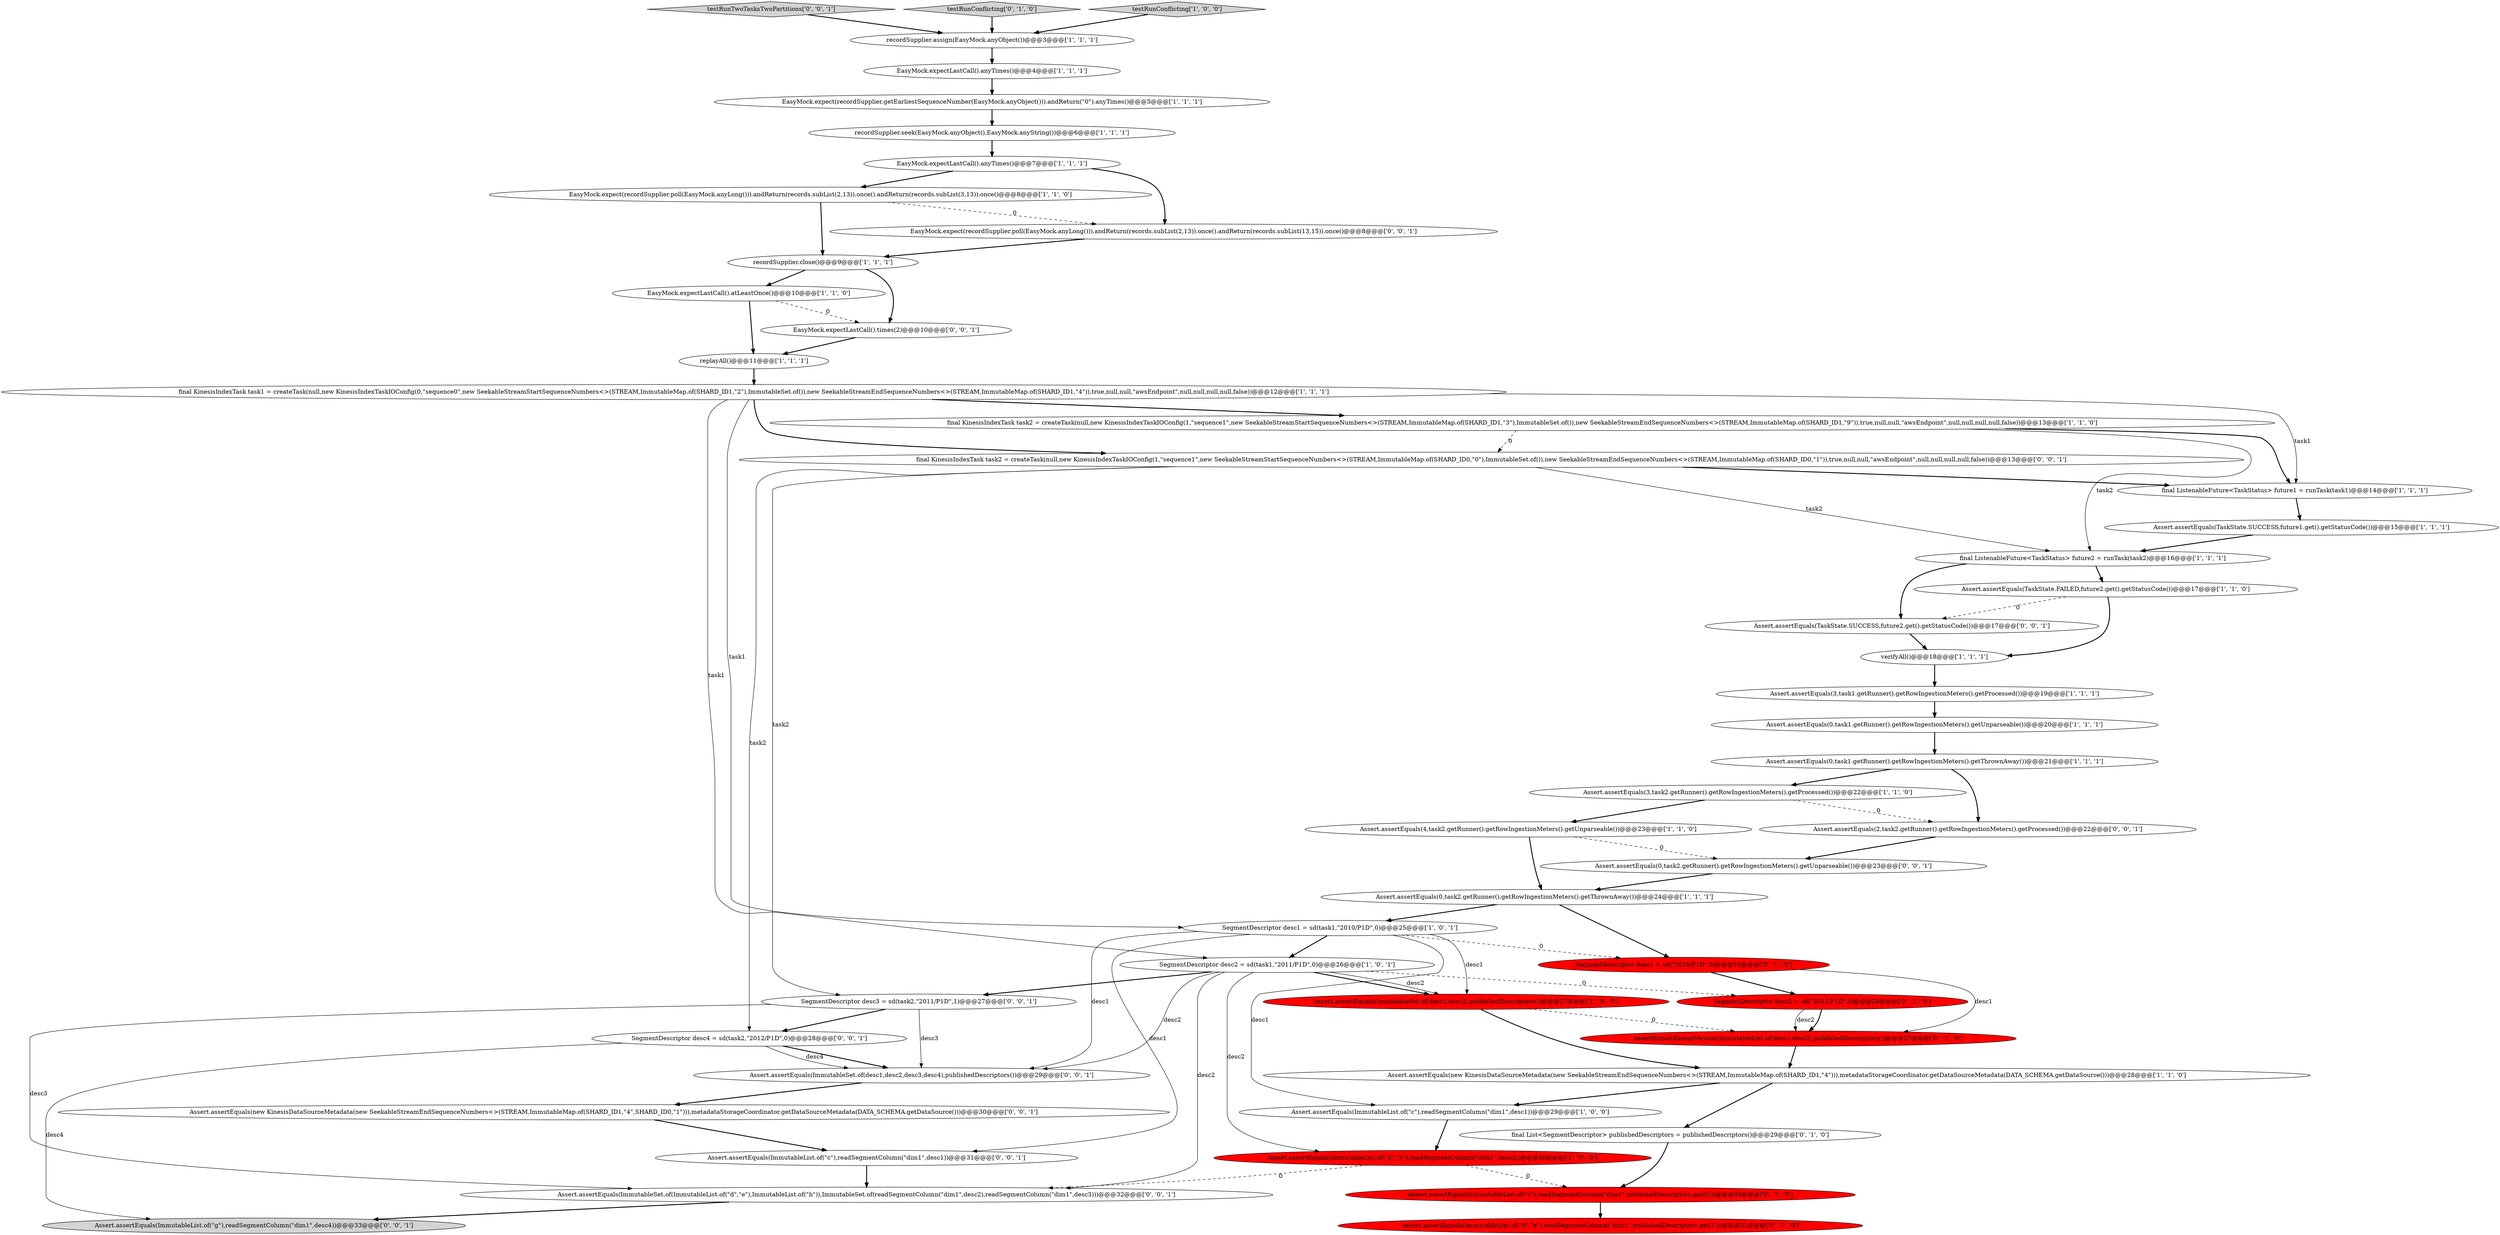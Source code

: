 digraph {
16 [style = filled, label = "EasyMock.expectLastCall().anyTimes()@@@4@@@['1', '1', '1']", fillcolor = white, shape = ellipse image = "AAA0AAABBB1BBB"];
18 [style = filled, label = "verifyAll()@@@18@@@['1', '1', '1']", fillcolor = white, shape = ellipse image = "AAA0AAABBB1BBB"];
17 [style = filled, label = "EasyMock.expect(recordSupplier.poll(EasyMock.anyLong())).andReturn(records.subList(2,13)).once().andReturn(records.subList(3,13)).once()@@@8@@@['1', '1', '0']", fillcolor = white, shape = ellipse image = "AAA0AAABBB1BBB"];
6 [style = filled, label = "recordSupplier.close()@@@9@@@['1', '1', '1']", fillcolor = white, shape = ellipse image = "AAA0AAABBB1BBB"];
34 [style = filled, label = "Assert.assertEquals(ImmutableList.of(\"c\"),readSegmentColumn(\"dim1\",publishedDescriptors.get(0)))@@@30@@@['0', '1', '0']", fillcolor = red, shape = ellipse image = "AAA1AAABBB2BBB"];
43 [style = filled, label = "SegmentDescriptor desc3 = sd(task2,\"2011/P1D\",1)@@@27@@@['0', '0', '1']", fillcolor = white, shape = ellipse image = "AAA0AAABBB3BBB"];
31 [style = filled, label = "final List<SegmentDescriptor> publishedDescriptors = publishedDescriptors()@@@29@@@['0', '1', '0']", fillcolor = white, shape = ellipse image = "AAA0AAABBB2BBB"];
27 [style = filled, label = "recordSupplier.assign(EasyMock.anyObject())@@@3@@@['1', '1', '1']", fillcolor = white, shape = ellipse image = "AAA0AAABBB1BBB"];
15 [style = filled, label = "Assert.assertEquals(new KinesisDataSourceMetadata(new SeekableStreamEndSequenceNumbers<>(STREAM,ImmutableMap.of(SHARD_ID1,\"4\"))),metadataStorageCoordinator.getDataSourceMetadata(DATA_SCHEMA.getDataSource()))@@@28@@@['1', '1', '0']", fillcolor = white, shape = ellipse image = "AAA0AAABBB1BBB"];
1 [style = filled, label = "SegmentDescriptor desc2 = sd(task1,\"2011/P1D\",0)@@@26@@@['1', '0', '1']", fillcolor = white, shape = ellipse image = "AAA0AAABBB1BBB"];
5 [style = filled, label = "Assert.assertEquals(0,task1.getRunner().getRowIngestionMeters().getThrownAway())@@@21@@@['1', '1', '1']", fillcolor = white, shape = ellipse image = "AAA0AAABBB1BBB"];
13 [style = filled, label = "Assert.assertEquals(ImmutableSet.of(desc1,desc2),publishedDescriptors())@@@27@@@['1', '0', '0']", fillcolor = red, shape = ellipse image = "AAA1AAABBB1BBB"];
28 [style = filled, label = "final ListenableFuture<TaskStatus> future2 = runTask(task2)@@@16@@@['1', '1', '1']", fillcolor = white, shape = ellipse image = "AAA0AAABBB1BBB"];
29 [style = filled, label = "SegmentDescriptor desc2 = sd(\"2011/P1D\",0)@@@26@@@['0', '1', '0']", fillcolor = red, shape = ellipse image = "AAA1AAABBB2BBB"];
45 [style = filled, label = "Assert.assertEquals(ImmutableList.of(\"c\"),readSegmentColumn(\"dim1\",desc1))@@@31@@@['0', '0', '1']", fillcolor = white, shape = ellipse image = "AAA0AAABBB3BBB"];
26 [style = filled, label = "Assert.assertEquals(0,task2.getRunner().getRowIngestionMeters().getThrownAway())@@@24@@@['1', '1', '1']", fillcolor = white, shape = ellipse image = "AAA0AAABBB1BBB"];
11 [style = filled, label = "Assert.assertEquals(3,task2.getRunner().getRowIngestionMeters().getProcessed())@@@22@@@['1', '1', '0']", fillcolor = white, shape = ellipse image = "AAA0AAABBB1BBB"];
9 [style = filled, label = "recordSupplier.seek(EasyMock.anyObject(),EasyMock.anyString())@@@6@@@['1', '1', '1']", fillcolor = white, shape = ellipse image = "AAA0AAABBB1BBB"];
10 [style = filled, label = "EasyMock.expectLastCall().atLeastOnce()@@@10@@@['1', '1', '0']", fillcolor = white, shape = ellipse image = "AAA0AAABBB1BBB"];
36 [style = filled, label = "Assert.assertEquals(new KinesisDataSourceMetadata(new SeekableStreamEndSequenceNumbers<>(STREAM,ImmutableMap.of(SHARD_ID1,\"4\",SHARD_ID0,\"1\"))),metadataStorageCoordinator.getDataSourceMetadata(DATA_SCHEMA.getDataSource()))@@@30@@@['0', '0', '1']", fillcolor = white, shape = ellipse image = "AAA0AAABBB3BBB"];
35 [style = filled, label = "SegmentDescriptor desc1 = sd(\"2010/P1D\",0)@@@25@@@['0', '1', '0']", fillcolor = red, shape = ellipse image = "AAA1AAABBB2BBB"];
4 [style = filled, label = "final ListenableFuture<TaskStatus> future1 = runTask(task1)@@@14@@@['1', '1', '1']", fillcolor = white, shape = ellipse image = "AAA0AAABBB1BBB"];
42 [style = filled, label = "SegmentDescriptor desc4 = sd(task2,\"2012/P1D\",0)@@@28@@@['0', '0', '1']", fillcolor = white, shape = ellipse image = "AAA0AAABBB3BBB"];
8 [style = filled, label = "Assert.assertEquals(ImmutableList.of(\"d\",\"e\"),readSegmentColumn(\"dim1\",desc2))@@@30@@@['1', '0', '0']", fillcolor = red, shape = ellipse image = "AAA1AAABBB1BBB"];
40 [style = filled, label = "Assert.assertEquals(ImmutableSet.of(ImmutableList.of(\"d\",\"e\"),ImmutableList.of(\"h\")),ImmutableSet.of(readSegmentColumn(\"dim1\",desc2),readSegmentColumn(\"dim1\",desc3)))@@@32@@@['0', '0', '1']", fillcolor = white, shape = ellipse image = "AAA0AAABBB3BBB"];
46 [style = filled, label = "Assert.assertEquals(2,task2.getRunner().getRowIngestionMeters().getProcessed())@@@22@@@['0', '0', '1']", fillcolor = white, shape = ellipse image = "AAA0AAABBB3BBB"];
14 [style = filled, label = "Assert.assertEquals(TaskState.SUCCESS,future1.get().getStatusCode())@@@15@@@['1', '1', '1']", fillcolor = white, shape = ellipse image = "AAA0AAABBB1BBB"];
38 [style = filled, label = "Assert.assertEquals(ImmutableList.of(\"g\"),readSegmentColumn(\"dim1\",desc4))@@@33@@@['0', '0', '1']", fillcolor = lightgray, shape = ellipse image = "AAA0AAABBB3BBB"];
21 [style = filled, label = "Assert.assertEquals(TaskState.FAILED,future2.get().getStatusCode())@@@17@@@['1', '1', '0']", fillcolor = white, shape = ellipse image = "AAA0AAABBB1BBB"];
3 [style = filled, label = "EasyMock.expectLastCall().anyTimes()@@@7@@@['1', '1', '1']", fillcolor = white, shape = ellipse image = "AAA0AAABBB1BBB"];
39 [style = filled, label = "final KinesisIndexTask task2 = createTask(null,new KinesisIndexTaskIOConfig(1,\"sequence1\",new SeekableStreamStartSequenceNumbers<>(STREAM,ImmutableMap.of(SHARD_ID0,\"0\"),ImmutableSet.of()),new SeekableStreamEndSequenceNumbers<>(STREAM,ImmutableMap.of(SHARD_ID0,\"1\")),true,null,null,\"awsEndpoint\",null,null,null,null,false))@@@13@@@['0', '0', '1']", fillcolor = white, shape = ellipse image = "AAA0AAABBB3BBB"];
7 [style = filled, label = "final KinesisIndexTask task2 = createTask(null,new KinesisIndexTaskIOConfig(1,\"sequence1\",new SeekableStreamStartSequenceNumbers<>(STREAM,ImmutableMap.of(SHARD_ID1,\"3\"),ImmutableSet.of()),new SeekableStreamEndSequenceNumbers<>(STREAM,ImmutableMap.of(SHARD_ID1,\"9\")),true,null,null,\"awsEndpoint\",null,null,null,null,false))@@@13@@@['1', '1', '0']", fillcolor = white, shape = ellipse image = "AAA0AAABBB1BBB"];
49 [style = filled, label = "Assert.assertEquals(0,task2.getRunner().getRowIngestionMeters().getUnparseable())@@@23@@@['0', '0', '1']", fillcolor = white, shape = ellipse image = "AAA0AAABBB3BBB"];
47 [style = filled, label = "testRunTwoTasksTwoPartitions['0', '0', '1']", fillcolor = lightgray, shape = diamond image = "AAA0AAABBB3BBB"];
2 [style = filled, label = "Assert.assertEquals(ImmutableList.of(\"c\"),readSegmentColumn(\"dim1\",desc1))@@@29@@@['1', '0', '0']", fillcolor = white, shape = ellipse image = "AAA0AAABBB1BBB"];
44 [style = filled, label = "Assert.assertEquals(ImmutableSet.of(desc1,desc2,desc3,desc4),publishedDescriptors())@@@29@@@['0', '0', '1']", fillcolor = white, shape = ellipse image = "AAA0AAABBB3BBB"];
20 [style = filled, label = "Assert.assertEquals(3,task1.getRunner().getRowIngestionMeters().getProcessed())@@@19@@@['1', '1', '1']", fillcolor = white, shape = ellipse image = "AAA0AAABBB1BBB"];
23 [style = filled, label = "Assert.assertEquals(0,task1.getRunner().getRowIngestionMeters().getUnparseable())@@@20@@@['1', '1', '1']", fillcolor = white, shape = ellipse image = "AAA0AAABBB1BBB"];
24 [style = filled, label = "final KinesisIndexTask task1 = createTask(null,new KinesisIndexTaskIOConfig(0,\"sequence0\",new SeekableStreamStartSequenceNumbers<>(STREAM,ImmutableMap.of(SHARD_ID1,\"2\"),ImmutableSet.of()),new SeekableStreamEndSequenceNumbers<>(STREAM,ImmutableMap.of(SHARD_ID1,\"4\")),true,null,null,\"awsEndpoint\",null,null,null,null,false))@@@12@@@['1', '1', '1']", fillcolor = white, shape = ellipse image = "AAA0AAABBB1BBB"];
0 [style = filled, label = "Assert.assertEquals(4,task2.getRunner().getRowIngestionMeters().getUnparseable())@@@23@@@['1', '1', '0']", fillcolor = white, shape = ellipse image = "AAA0AAABBB1BBB"];
30 [style = filled, label = "assertEqualsExceptVersion(ImmutableList.of(desc1,desc2),publishedDescriptors())@@@27@@@['0', '1', '0']", fillcolor = red, shape = ellipse image = "AAA1AAABBB2BBB"];
19 [style = filled, label = "replayAll()@@@11@@@['1', '1', '1']", fillcolor = white, shape = ellipse image = "AAA0AAABBB1BBB"];
37 [style = filled, label = "EasyMock.expectLastCall().times(2)@@@10@@@['0', '0', '1']", fillcolor = white, shape = ellipse image = "AAA0AAABBB3BBB"];
32 [style = filled, label = "testRunConflicting['0', '1', '0']", fillcolor = lightgray, shape = diamond image = "AAA0AAABBB2BBB"];
48 [style = filled, label = "Assert.assertEquals(TaskState.SUCCESS,future2.get().getStatusCode())@@@17@@@['0', '0', '1']", fillcolor = white, shape = ellipse image = "AAA0AAABBB3BBB"];
25 [style = filled, label = "EasyMock.expect(recordSupplier.getEarliestSequenceNumber(EasyMock.anyObject())).andReturn(\"0\").anyTimes()@@@5@@@['1', '1', '1']", fillcolor = white, shape = ellipse image = "AAA0AAABBB1BBB"];
22 [style = filled, label = "testRunConflicting['1', '0', '0']", fillcolor = lightgray, shape = diamond image = "AAA0AAABBB1BBB"];
33 [style = filled, label = "Assert.assertEquals(ImmutableList.of(\"d\",\"e\"),readSegmentColumn(\"dim1\",publishedDescriptors.get(1)))@@@31@@@['0', '1', '0']", fillcolor = red, shape = ellipse image = "AAA1AAABBB2BBB"];
41 [style = filled, label = "EasyMock.expect(recordSupplier.poll(EasyMock.anyLong())).andReturn(records.subList(2,13)).once().andReturn(records.subList(13,15)).once()@@@8@@@['0', '0', '1']", fillcolor = white, shape = ellipse image = "AAA0AAABBB3BBB"];
12 [style = filled, label = "SegmentDescriptor desc1 = sd(task1,\"2010/P1D\",0)@@@25@@@['1', '0', '1']", fillcolor = white, shape = ellipse image = "AAA0AAABBB1BBB"];
12->35 [style = dashed, label="0"];
29->30 [style = bold, label=""];
1->8 [style = solid, label="desc2"];
12->45 [style = solid, label="desc1"];
10->19 [style = bold, label=""];
43->42 [style = bold, label=""];
24->39 [style = bold, label=""];
14->28 [style = bold, label=""];
47->27 [style = bold, label=""];
40->38 [style = bold, label=""];
43->40 [style = solid, label="desc3"];
1->13 [style = bold, label=""];
21->18 [style = bold, label=""];
19->24 [style = bold, label=""];
17->41 [style = dashed, label="0"];
26->12 [style = bold, label=""];
28->21 [style = bold, label=""];
42->44 [style = bold, label=""];
26->35 [style = bold, label=""];
21->48 [style = dashed, label="0"];
11->46 [style = dashed, label="0"];
48->18 [style = bold, label=""];
0->49 [style = dashed, label="0"];
29->30 [style = solid, label="desc2"];
1->40 [style = solid, label="desc2"];
35->30 [style = solid, label="desc1"];
1->44 [style = solid, label="desc2"];
34->33 [style = bold, label=""];
8->34 [style = dashed, label="0"];
41->6 [style = bold, label=""];
27->16 [style = bold, label=""];
12->1 [style = bold, label=""];
39->4 [style = bold, label=""];
18->20 [style = bold, label=""];
20->23 [style = bold, label=""];
15->31 [style = bold, label=""];
12->44 [style = solid, label="desc1"];
5->11 [style = bold, label=""];
13->15 [style = bold, label=""];
7->39 [style = dashed, label="0"];
24->7 [style = bold, label=""];
30->15 [style = bold, label=""];
4->14 [style = bold, label=""];
8->40 [style = dashed, label="0"];
35->29 [style = bold, label=""];
23->5 [style = bold, label=""];
24->4 [style = solid, label="task1"];
17->6 [style = bold, label=""];
42->44 [style = solid, label="desc4"];
25->9 [style = bold, label=""];
32->27 [style = bold, label=""];
7->4 [style = bold, label=""];
24->1 [style = solid, label="task1"];
31->34 [style = bold, label=""];
42->38 [style = solid, label="desc4"];
6->37 [style = bold, label=""];
39->42 [style = solid, label="task2"];
39->28 [style = solid, label="task2"];
6->10 [style = bold, label=""];
3->41 [style = bold, label=""];
43->44 [style = solid, label="desc3"];
9->3 [style = bold, label=""];
3->17 [style = bold, label=""];
12->13 [style = solid, label="desc1"];
45->40 [style = bold, label=""];
24->12 [style = solid, label="task1"];
15->2 [style = bold, label=""];
44->36 [style = bold, label=""];
0->26 [style = bold, label=""];
1->43 [style = bold, label=""];
46->49 [style = bold, label=""];
1->29 [style = dashed, label="0"];
7->28 [style = solid, label="task2"];
16->25 [style = bold, label=""];
12->2 [style = solid, label="desc1"];
11->0 [style = bold, label=""];
22->27 [style = bold, label=""];
39->43 [style = solid, label="task2"];
28->48 [style = bold, label=""];
10->37 [style = dashed, label="0"];
37->19 [style = bold, label=""];
49->26 [style = bold, label=""];
36->45 [style = bold, label=""];
5->46 [style = bold, label=""];
13->30 [style = dashed, label="0"];
2->8 [style = bold, label=""];
1->13 [style = solid, label="desc2"];
}
